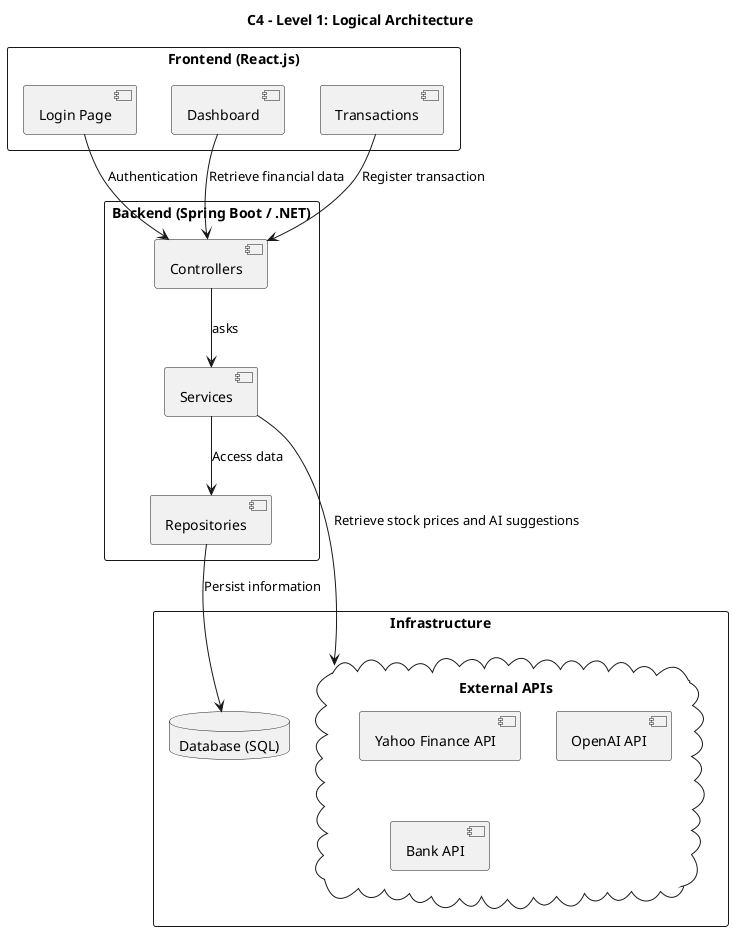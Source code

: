 @startuml
title C4 - Level 1: Logical Architecture

rectangle "Frontend (React.js)" {
    [Login Page]
    [Dashboard]
    [Transactions]
}

rectangle "Backend (Spring Boot / .NET)" {
    [Controllers] 
    [Services] 
    [Repositories]
}

rectangle "Infrastructure" {
    database "Database (SQL)" as DB
    cloud "External APIs" {
        [Yahoo Finance API]
        [OpenAI API]
        [Bank API]
    }
}

' Connections
[Login Page] --> [Controllers] : "Authentication"
[Dashboard] --> [Controllers] : "Retrieve financial data"
[Transactions] --> [Controllers] : "Register transaction"

[Controllers] --> [Services] : asks

[Services] --> [Repositories] : "Access data"
[Repositories] --> DB : "Persist information"
[Services] --> [External APIs] : "Retrieve stock prices and AI suggestions"

@enduml